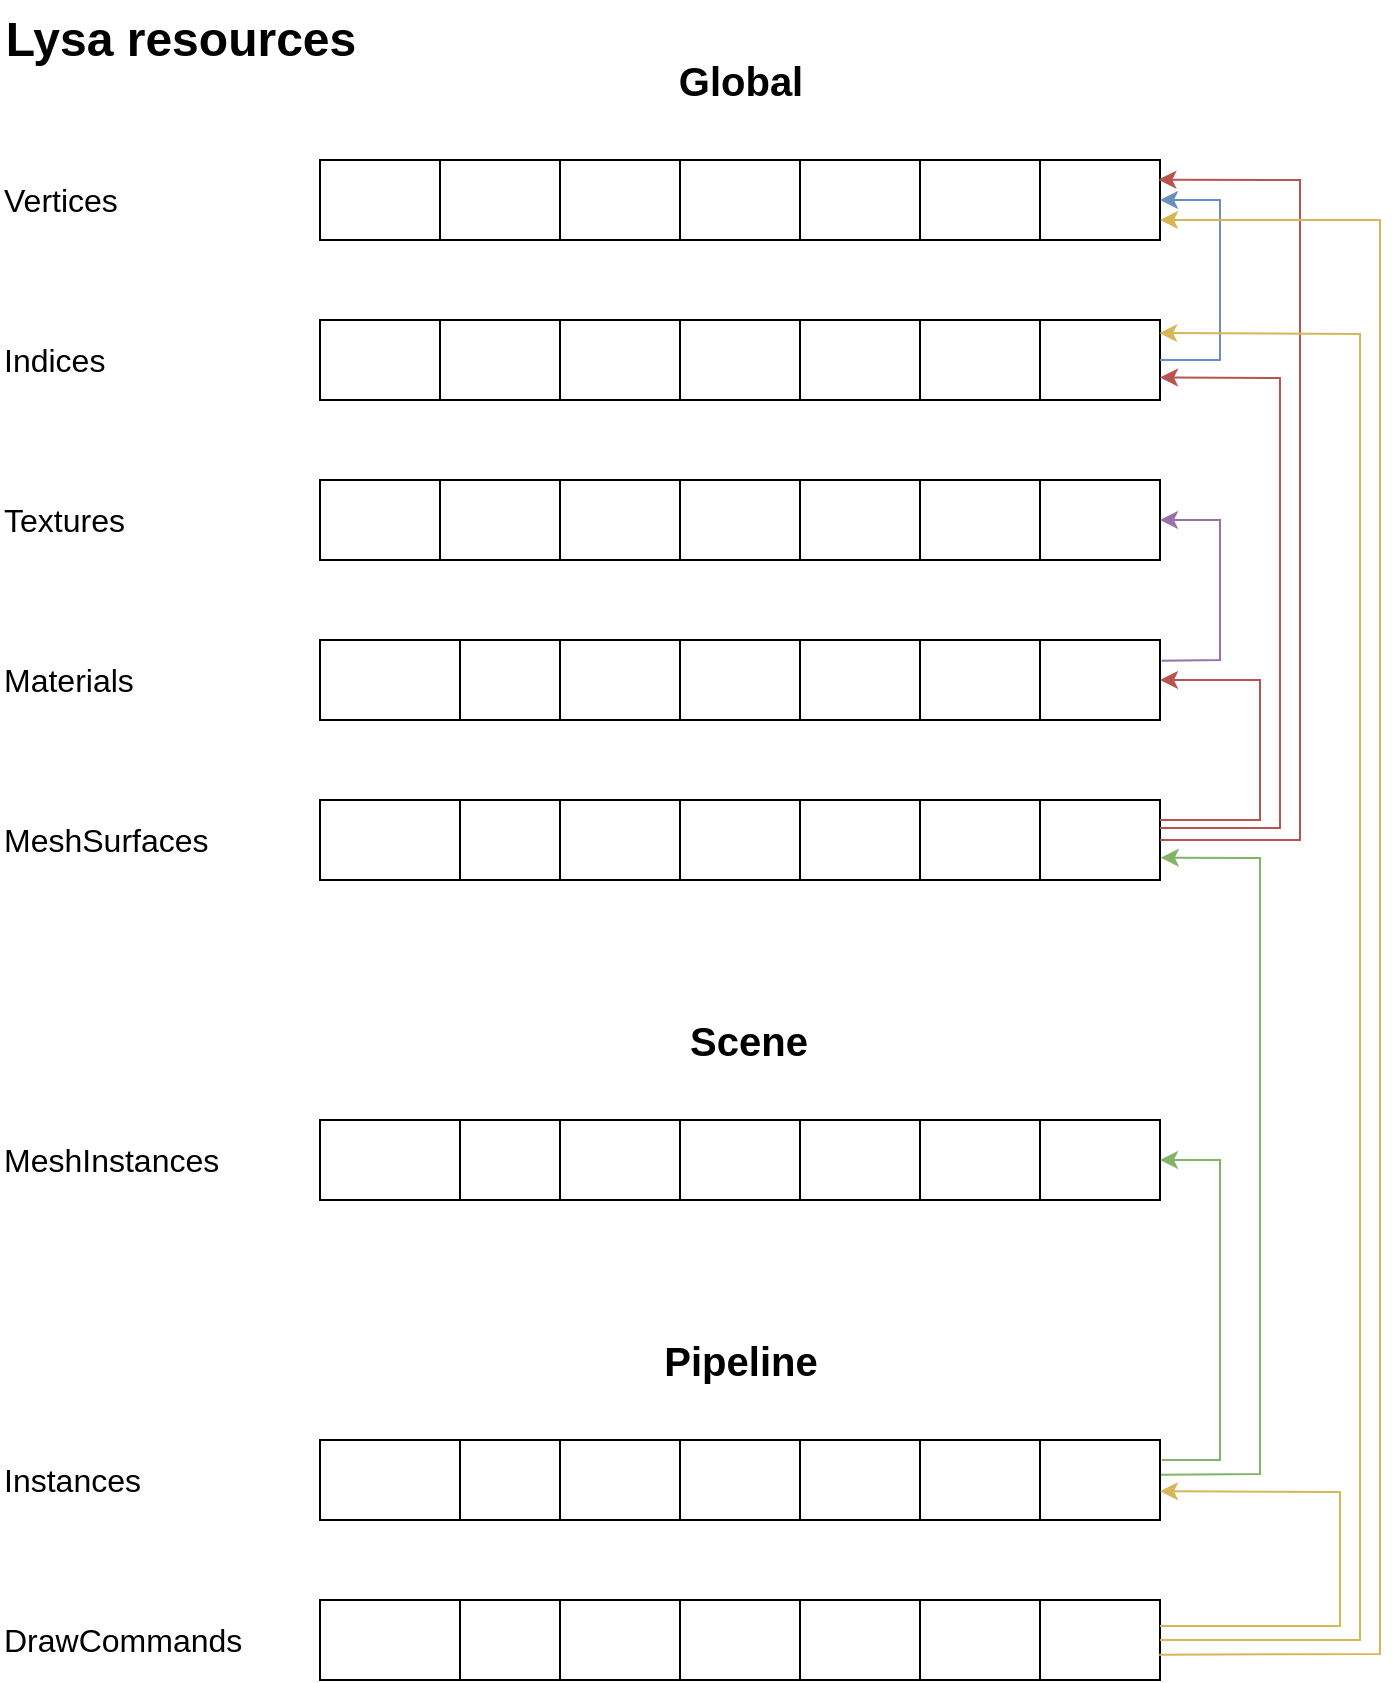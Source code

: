 <mxfile version="27.1.4">
  <diagram name="Page-1" id="PLa9OB3dvmcDQD8S0Fp0">
    <mxGraphModel dx="1584" dy="834" grid="1" gridSize="10" guides="1" tooltips="1" connect="1" arrows="1" fold="1" page="1" pageScale="1" pageWidth="827" pageHeight="1169" math="0" shadow="0">
      <root>
        <mxCell id="0" />
        <mxCell id="1" parent="0" />
        <mxCell id="lIHYmj6eCO9U2Qrnkmy6-1" value="" style="shape=table;startSize=0;container=1;collapsible=0;childLayout=tableLayout;fontSize=16;" vertex="1" parent="1">
          <mxGeometry x="200" y="80" width="420" height="40" as="geometry" />
        </mxCell>
        <mxCell id="lIHYmj6eCO9U2Qrnkmy6-2" value="" style="shape=tableRow;horizontal=0;startSize=0;swimlaneHead=0;swimlaneBody=0;strokeColor=inherit;top=0;left=0;bottom=0;right=0;collapsible=0;dropTarget=0;fillColor=none;points=[[0,0.5],[1,0.5]];portConstraint=eastwest;fontSize=16;" vertex="1" parent="lIHYmj6eCO9U2Qrnkmy6-1">
          <mxGeometry width="420" height="40" as="geometry" />
        </mxCell>
        <mxCell id="lIHYmj6eCO9U2Qrnkmy6-3" value="" style="shape=partialRectangle;html=1;whiteSpace=wrap;connectable=0;strokeColor=inherit;overflow=hidden;fillColor=none;top=0;left=0;bottom=0;right=0;pointerEvents=1;fontSize=16;" vertex="1" parent="lIHYmj6eCO9U2Qrnkmy6-2">
          <mxGeometry width="60" height="40" as="geometry">
            <mxRectangle width="60" height="40" as="alternateBounds" />
          </mxGeometry>
        </mxCell>
        <mxCell id="lIHYmj6eCO9U2Qrnkmy6-4" value="" style="shape=partialRectangle;html=1;whiteSpace=wrap;connectable=0;strokeColor=inherit;overflow=hidden;fillColor=none;top=0;left=0;bottom=0;right=0;pointerEvents=1;fontSize=16;" vertex="1" parent="lIHYmj6eCO9U2Qrnkmy6-2">
          <mxGeometry x="60" width="60" height="40" as="geometry">
            <mxRectangle width="60" height="40" as="alternateBounds" />
          </mxGeometry>
        </mxCell>
        <mxCell id="lIHYmj6eCO9U2Qrnkmy6-5" value="" style="shape=partialRectangle;html=1;whiteSpace=wrap;connectable=0;strokeColor=inherit;overflow=hidden;fillColor=none;top=0;left=0;bottom=0;right=0;pointerEvents=1;fontSize=16;" vertex="1" parent="lIHYmj6eCO9U2Qrnkmy6-2">
          <mxGeometry x="120" width="60" height="40" as="geometry">
            <mxRectangle width="60" height="40" as="alternateBounds" />
          </mxGeometry>
        </mxCell>
        <mxCell id="lIHYmj6eCO9U2Qrnkmy6-14" style="shape=partialRectangle;html=1;whiteSpace=wrap;connectable=0;strokeColor=inherit;overflow=hidden;fillColor=none;top=0;left=0;bottom=0;right=0;pointerEvents=1;fontSize=16;" vertex="1" parent="lIHYmj6eCO9U2Qrnkmy6-2">
          <mxGeometry x="180" width="60" height="40" as="geometry">
            <mxRectangle width="60" height="40" as="alternateBounds" />
          </mxGeometry>
        </mxCell>
        <mxCell id="lIHYmj6eCO9U2Qrnkmy6-15" style="shape=partialRectangle;html=1;whiteSpace=wrap;connectable=0;strokeColor=inherit;overflow=hidden;fillColor=none;top=0;left=0;bottom=0;right=0;pointerEvents=1;fontSize=16;" vertex="1" parent="lIHYmj6eCO9U2Qrnkmy6-2">
          <mxGeometry x="240" width="60" height="40" as="geometry">
            <mxRectangle width="60" height="40" as="alternateBounds" />
          </mxGeometry>
        </mxCell>
        <mxCell id="lIHYmj6eCO9U2Qrnkmy6-16" style="shape=partialRectangle;html=1;whiteSpace=wrap;connectable=0;strokeColor=inherit;overflow=hidden;fillColor=none;top=0;left=0;bottom=0;right=0;pointerEvents=1;fontSize=16;" vertex="1" parent="lIHYmj6eCO9U2Qrnkmy6-2">
          <mxGeometry x="300" width="60" height="40" as="geometry">
            <mxRectangle width="60" height="40" as="alternateBounds" />
          </mxGeometry>
        </mxCell>
        <mxCell id="lIHYmj6eCO9U2Qrnkmy6-17" style="shape=partialRectangle;html=1;whiteSpace=wrap;connectable=0;strokeColor=inherit;overflow=hidden;fillColor=none;top=0;left=0;bottom=0;right=0;pointerEvents=1;fontSize=16;" vertex="1" parent="lIHYmj6eCO9U2Qrnkmy6-2">
          <mxGeometry x="360" width="60" height="40" as="geometry">
            <mxRectangle width="60" height="40" as="alternateBounds" />
          </mxGeometry>
        </mxCell>
        <mxCell id="lIHYmj6eCO9U2Qrnkmy6-18" value="" style="shape=table;startSize=0;container=1;collapsible=0;childLayout=tableLayout;fontSize=16;" vertex="1" parent="1">
          <mxGeometry x="200" y="160" width="420" height="40" as="geometry" />
        </mxCell>
        <mxCell id="lIHYmj6eCO9U2Qrnkmy6-19" value="" style="shape=tableRow;horizontal=0;startSize=0;swimlaneHead=0;swimlaneBody=0;strokeColor=inherit;top=0;left=0;bottom=0;right=0;collapsible=0;dropTarget=0;fillColor=none;points=[[0,0.5],[1,0.5]];portConstraint=eastwest;fontSize=16;" vertex="1" parent="lIHYmj6eCO9U2Qrnkmy6-18">
          <mxGeometry width="420" height="40" as="geometry" />
        </mxCell>
        <mxCell id="lIHYmj6eCO9U2Qrnkmy6-20" value="" style="shape=partialRectangle;html=1;whiteSpace=wrap;connectable=0;strokeColor=inherit;overflow=hidden;fillColor=none;top=0;left=0;bottom=0;right=0;pointerEvents=1;fontSize=16;" vertex="1" parent="lIHYmj6eCO9U2Qrnkmy6-19">
          <mxGeometry width="60" height="40" as="geometry">
            <mxRectangle width="60" height="40" as="alternateBounds" />
          </mxGeometry>
        </mxCell>
        <mxCell id="lIHYmj6eCO9U2Qrnkmy6-21" value="" style="shape=partialRectangle;html=1;whiteSpace=wrap;connectable=0;strokeColor=inherit;overflow=hidden;fillColor=none;top=0;left=0;bottom=0;right=0;pointerEvents=1;fontSize=16;" vertex="1" parent="lIHYmj6eCO9U2Qrnkmy6-19">
          <mxGeometry x="60" width="60" height="40" as="geometry">
            <mxRectangle width="60" height="40" as="alternateBounds" />
          </mxGeometry>
        </mxCell>
        <mxCell id="lIHYmj6eCO9U2Qrnkmy6-22" value="" style="shape=partialRectangle;html=1;whiteSpace=wrap;connectable=0;strokeColor=inherit;overflow=hidden;fillColor=none;top=0;left=0;bottom=0;right=0;pointerEvents=1;fontSize=16;" vertex="1" parent="lIHYmj6eCO9U2Qrnkmy6-19">
          <mxGeometry x="120" width="60" height="40" as="geometry">
            <mxRectangle width="60" height="40" as="alternateBounds" />
          </mxGeometry>
        </mxCell>
        <mxCell id="lIHYmj6eCO9U2Qrnkmy6-23" style="shape=partialRectangle;html=1;whiteSpace=wrap;connectable=0;strokeColor=inherit;overflow=hidden;fillColor=none;top=0;left=0;bottom=0;right=0;pointerEvents=1;fontSize=16;" vertex="1" parent="lIHYmj6eCO9U2Qrnkmy6-19">
          <mxGeometry x="180" width="60" height="40" as="geometry">
            <mxRectangle width="60" height="40" as="alternateBounds" />
          </mxGeometry>
        </mxCell>
        <mxCell id="lIHYmj6eCO9U2Qrnkmy6-24" style="shape=partialRectangle;html=1;whiteSpace=wrap;connectable=0;strokeColor=inherit;overflow=hidden;fillColor=none;top=0;left=0;bottom=0;right=0;pointerEvents=1;fontSize=16;" vertex="1" parent="lIHYmj6eCO9U2Qrnkmy6-19">
          <mxGeometry x="240" width="60" height="40" as="geometry">
            <mxRectangle width="60" height="40" as="alternateBounds" />
          </mxGeometry>
        </mxCell>
        <mxCell id="lIHYmj6eCO9U2Qrnkmy6-25" style="shape=partialRectangle;html=1;whiteSpace=wrap;connectable=0;strokeColor=inherit;overflow=hidden;fillColor=none;top=0;left=0;bottom=0;right=0;pointerEvents=1;fontSize=16;" vertex="1" parent="lIHYmj6eCO9U2Qrnkmy6-19">
          <mxGeometry x="300" width="60" height="40" as="geometry">
            <mxRectangle width="60" height="40" as="alternateBounds" />
          </mxGeometry>
        </mxCell>
        <mxCell id="lIHYmj6eCO9U2Qrnkmy6-26" style="shape=partialRectangle;html=1;whiteSpace=wrap;connectable=0;strokeColor=inherit;overflow=hidden;fillColor=none;top=0;left=0;bottom=0;right=0;pointerEvents=1;fontSize=16;" vertex="1" parent="lIHYmj6eCO9U2Qrnkmy6-19">
          <mxGeometry x="360" width="60" height="40" as="geometry">
            <mxRectangle width="60" height="40" as="alternateBounds" />
          </mxGeometry>
        </mxCell>
        <mxCell id="lIHYmj6eCO9U2Qrnkmy6-27" value="" style="shape=table;startSize=0;container=1;collapsible=0;childLayout=tableLayout;fontSize=16;" vertex="1" parent="1">
          <mxGeometry x="200" y="240" width="420" height="40" as="geometry" />
        </mxCell>
        <mxCell id="lIHYmj6eCO9U2Qrnkmy6-28" value="" style="shape=tableRow;horizontal=0;startSize=0;swimlaneHead=0;swimlaneBody=0;strokeColor=inherit;top=0;left=0;bottom=0;right=0;collapsible=0;dropTarget=0;fillColor=none;points=[[0,0.5],[1,0.5]];portConstraint=eastwest;fontSize=16;" vertex="1" parent="lIHYmj6eCO9U2Qrnkmy6-27">
          <mxGeometry width="420" height="40" as="geometry" />
        </mxCell>
        <mxCell id="lIHYmj6eCO9U2Qrnkmy6-29" value="" style="shape=partialRectangle;html=1;whiteSpace=wrap;connectable=0;strokeColor=inherit;overflow=hidden;fillColor=none;top=0;left=0;bottom=0;right=0;pointerEvents=1;fontSize=16;" vertex="1" parent="lIHYmj6eCO9U2Qrnkmy6-28">
          <mxGeometry width="60" height="40" as="geometry">
            <mxRectangle width="60" height="40" as="alternateBounds" />
          </mxGeometry>
        </mxCell>
        <mxCell id="lIHYmj6eCO9U2Qrnkmy6-30" value="" style="shape=partialRectangle;html=1;whiteSpace=wrap;connectable=0;strokeColor=inherit;overflow=hidden;fillColor=none;top=0;left=0;bottom=0;right=0;pointerEvents=1;fontSize=16;" vertex="1" parent="lIHYmj6eCO9U2Qrnkmy6-28">
          <mxGeometry x="60" width="60" height="40" as="geometry">
            <mxRectangle width="60" height="40" as="alternateBounds" />
          </mxGeometry>
        </mxCell>
        <mxCell id="lIHYmj6eCO9U2Qrnkmy6-31" value="" style="shape=partialRectangle;html=1;whiteSpace=wrap;connectable=0;strokeColor=inherit;overflow=hidden;fillColor=none;top=0;left=0;bottom=0;right=0;pointerEvents=1;fontSize=16;" vertex="1" parent="lIHYmj6eCO9U2Qrnkmy6-28">
          <mxGeometry x="120" width="60" height="40" as="geometry">
            <mxRectangle width="60" height="40" as="alternateBounds" />
          </mxGeometry>
        </mxCell>
        <mxCell id="lIHYmj6eCO9U2Qrnkmy6-32" style="shape=partialRectangle;html=1;whiteSpace=wrap;connectable=0;strokeColor=inherit;overflow=hidden;fillColor=none;top=0;left=0;bottom=0;right=0;pointerEvents=1;fontSize=16;" vertex="1" parent="lIHYmj6eCO9U2Qrnkmy6-28">
          <mxGeometry x="180" width="60" height="40" as="geometry">
            <mxRectangle width="60" height="40" as="alternateBounds" />
          </mxGeometry>
        </mxCell>
        <mxCell id="lIHYmj6eCO9U2Qrnkmy6-33" style="shape=partialRectangle;html=1;whiteSpace=wrap;connectable=0;strokeColor=inherit;overflow=hidden;fillColor=none;top=0;left=0;bottom=0;right=0;pointerEvents=1;fontSize=16;" vertex="1" parent="lIHYmj6eCO9U2Qrnkmy6-28">
          <mxGeometry x="240" width="60" height="40" as="geometry">
            <mxRectangle width="60" height="40" as="alternateBounds" />
          </mxGeometry>
        </mxCell>
        <mxCell id="lIHYmj6eCO9U2Qrnkmy6-34" style="shape=partialRectangle;html=1;whiteSpace=wrap;connectable=0;strokeColor=inherit;overflow=hidden;fillColor=none;top=0;left=0;bottom=0;right=0;pointerEvents=1;fontSize=16;" vertex="1" parent="lIHYmj6eCO9U2Qrnkmy6-28">
          <mxGeometry x="300" width="60" height="40" as="geometry">
            <mxRectangle width="60" height="40" as="alternateBounds" />
          </mxGeometry>
        </mxCell>
        <mxCell id="lIHYmj6eCO9U2Qrnkmy6-35" style="shape=partialRectangle;html=1;whiteSpace=wrap;connectable=0;strokeColor=inherit;overflow=hidden;fillColor=none;top=0;left=0;bottom=0;right=0;pointerEvents=1;fontSize=16;" vertex="1" parent="lIHYmj6eCO9U2Qrnkmy6-28">
          <mxGeometry x="360" width="60" height="40" as="geometry">
            <mxRectangle width="60" height="40" as="alternateBounds" />
          </mxGeometry>
        </mxCell>
        <mxCell id="lIHYmj6eCO9U2Qrnkmy6-36" value="" style="shape=table;startSize=0;container=1;collapsible=0;childLayout=tableLayout;fontSize=16;" vertex="1" parent="1">
          <mxGeometry x="200" y="320" width="420" height="40" as="geometry" />
        </mxCell>
        <mxCell id="lIHYmj6eCO9U2Qrnkmy6-37" value="" style="shape=tableRow;horizontal=0;startSize=0;swimlaneHead=0;swimlaneBody=0;strokeColor=inherit;top=0;left=0;bottom=0;right=0;collapsible=0;dropTarget=0;fillColor=none;points=[[0,0.5],[1,0.5]];portConstraint=eastwest;fontSize=16;" vertex="1" parent="lIHYmj6eCO9U2Qrnkmy6-36">
          <mxGeometry width="420" height="40" as="geometry" />
        </mxCell>
        <mxCell id="lIHYmj6eCO9U2Qrnkmy6-38" value="" style="shape=partialRectangle;html=1;whiteSpace=wrap;connectable=0;strokeColor=inherit;overflow=hidden;fillColor=none;top=0;left=0;bottom=0;right=0;pointerEvents=1;fontSize=16;" vertex="1" parent="lIHYmj6eCO9U2Qrnkmy6-37">
          <mxGeometry width="70" height="40" as="geometry">
            <mxRectangle width="70" height="40" as="alternateBounds" />
          </mxGeometry>
        </mxCell>
        <mxCell id="lIHYmj6eCO9U2Qrnkmy6-39" value="" style="shape=partialRectangle;html=1;whiteSpace=wrap;connectable=0;strokeColor=inherit;overflow=hidden;fillColor=none;top=0;left=0;bottom=0;right=0;pointerEvents=1;fontSize=16;" vertex="1" parent="lIHYmj6eCO9U2Qrnkmy6-37">
          <mxGeometry x="70" width="50" height="40" as="geometry">
            <mxRectangle width="50" height="40" as="alternateBounds" />
          </mxGeometry>
        </mxCell>
        <mxCell id="lIHYmj6eCO9U2Qrnkmy6-40" value="" style="shape=partialRectangle;html=1;whiteSpace=wrap;connectable=0;strokeColor=inherit;overflow=hidden;fillColor=none;top=0;left=0;bottom=0;right=0;pointerEvents=1;fontSize=16;" vertex="1" parent="lIHYmj6eCO9U2Qrnkmy6-37">
          <mxGeometry x="120" width="60" height="40" as="geometry">
            <mxRectangle width="60" height="40" as="alternateBounds" />
          </mxGeometry>
        </mxCell>
        <mxCell id="lIHYmj6eCO9U2Qrnkmy6-41" style="shape=partialRectangle;html=1;whiteSpace=wrap;connectable=0;strokeColor=inherit;overflow=hidden;fillColor=none;top=0;left=0;bottom=0;right=0;pointerEvents=1;fontSize=16;" vertex="1" parent="lIHYmj6eCO9U2Qrnkmy6-37">
          <mxGeometry x="180" width="60" height="40" as="geometry">
            <mxRectangle width="60" height="40" as="alternateBounds" />
          </mxGeometry>
        </mxCell>
        <mxCell id="lIHYmj6eCO9U2Qrnkmy6-42" style="shape=partialRectangle;html=1;whiteSpace=wrap;connectable=0;strokeColor=inherit;overflow=hidden;fillColor=none;top=0;left=0;bottom=0;right=0;pointerEvents=1;fontSize=16;" vertex="1" parent="lIHYmj6eCO9U2Qrnkmy6-37">
          <mxGeometry x="240" width="60" height="40" as="geometry">
            <mxRectangle width="60" height="40" as="alternateBounds" />
          </mxGeometry>
        </mxCell>
        <mxCell id="lIHYmj6eCO9U2Qrnkmy6-43" style="shape=partialRectangle;html=1;whiteSpace=wrap;connectable=0;strokeColor=inherit;overflow=hidden;fillColor=none;top=0;left=0;bottom=0;right=0;pointerEvents=1;fontSize=16;" vertex="1" parent="lIHYmj6eCO9U2Qrnkmy6-37">
          <mxGeometry x="300" width="60" height="40" as="geometry">
            <mxRectangle width="60" height="40" as="alternateBounds" />
          </mxGeometry>
        </mxCell>
        <mxCell id="lIHYmj6eCO9U2Qrnkmy6-44" style="shape=partialRectangle;html=1;whiteSpace=wrap;connectable=0;strokeColor=inherit;overflow=hidden;fillColor=none;top=0;left=0;bottom=0;right=0;pointerEvents=1;fontSize=16;" vertex="1" parent="lIHYmj6eCO9U2Qrnkmy6-37">
          <mxGeometry x="360" width="60" height="40" as="geometry">
            <mxRectangle width="60" height="40" as="alternateBounds" />
          </mxGeometry>
        </mxCell>
        <mxCell id="lIHYmj6eCO9U2Qrnkmy6-46" value="&lt;div&gt;Indices&lt;/div&gt;" style="text;html=1;align=left;verticalAlign=middle;whiteSpace=wrap;rounded=0;fontSize=16;" vertex="1" parent="1">
          <mxGeometry x="40" y="165" width="60" height="30" as="geometry" />
        </mxCell>
        <mxCell id="lIHYmj6eCO9U2Qrnkmy6-47" value="&lt;div&gt;Vertices&lt;/div&gt;" style="text;html=1;align=left;verticalAlign=middle;whiteSpace=wrap;rounded=0;fontSize=16;" vertex="1" parent="1">
          <mxGeometry x="40" y="85" width="60" height="30" as="geometry" />
        </mxCell>
        <mxCell id="lIHYmj6eCO9U2Qrnkmy6-48" value="&lt;div&gt;Materials&lt;/div&gt;" style="text;html=1;align=left;verticalAlign=middle;whiteSpace=wrap;rounded=0;fontSize=16;" vertex="1" parent="1">
          <mxGeometry x="40" y="325" width="60" height="30" as="geometry" />
        </mxCell>
        <mxCell id="lIHYmj6eCO9U2Qrnkmy6-49" value="" style="shape=table;startSize=0;container=1;collapsible=0;childLayout=tableLayout;fontSize=16;" vertex="1" parent="1">
          <mxGeometry x="200" y="400" width="420" height="40" as="geometry" />
        </mxCell>
        <mxCell id="lIHYmj6eCO9U2Qrnkmy6-50" value="" style="shape=tableRow;horizontal=0;startSize=0;swimlaneHead=0;swimlaneBody=0;strokeColor=inherit;top=0;left=0;bottom=0;right=0;collapsible=0;dropTarget=0;fillColor=none;points=[[0,0.5],[1,0.5]];portConstraint=eastwest;fontSize=16;" vertex="1" parent="lIHYmj6eCO9U2Qrnkmy6-49">
          <mxGeometry width="420" height="40" as="geometry" />
        </mxCell>
        <mxCell id="lIHYmj6eCO9U2Qrnkmy6-51" value="" style="shape=partialRectangle;html=1;whiteSpace=wrap;connectable=0;strokeColor=inherit;overflow=hidden;fillColor=none;top=0;left=0;bottom=0;right=0;pointerEvents=1;fontSize=16;" vertex="1" parent="lIHYmj6eCO9U2Qrnkmy6-50">
          <mxGeometry width="70" height="40" as="geometry">
            <mxRectangle width="70" height="40" as="alternateBounds" />
          </mxGeometry>
        </mxCell>
        <mxCell id="lIHYmj6eCO9U2Qrnkmy6-52" value="" style="shape=partialRectangle;html=1;whiteSpace=wrap;connectable=0;strokeColor=inherit;overflow=hidden;fillColor=none;top=0;left=0;bottom=0;right=0;pointerEvents=1;fontSize=16;" vertex="1" parent="lIHYmj6eCO9U2Qrnkmy6-50">
          <mxGeometry x="70" width="50" height="40" as="geometry">
            <mxRectangle width="50" height="40" as="alternateBounds" />
          </mxGeometry>
        </mxCell>
        <mxCell id="lIHYmj6eCO9U2Qrnkmy6-53" value="" style="shape=partialRectangle;html=1;whiteSpace=wrap;connectable=0;strokeColor=inherit;overflow=hidden;fillColor=none;top=0;left=0;bottom=0;right=0;pointerEvents=1;fontSize=16;" vertex="1" parent="lIHYmj6eCO9U2Qrnkmy6-50">
          <mxGeometry x="120" width="60" height="40" as="geometry">
            <mxRectangle width="60" height="40" as="alternateBounds" />
          </mxGeometry>
        </mxCell>
        <mxCell id="lIHYmj6eCO9U2Qrnkmy6-54" style="shape=partialRectangle;html=1;whiteSpace=wrap;connectable=0;strokeColor=inherit;overflow=hidden;fillColor=none;top=0;left=0;bottom=0;right=0;pointerEvents=1;fontSize=16;" vertex="1" parent="lIHYmj6eCO9U2Qrnkmy6-50">
          <mxGeometry x="180" width="60" height="40" as="geometry">
            <mxRectangle width="60" height="40" as="alternateBounds" />
          </mxGeometry>
        </mxCell>
        <mxCell id="lIHYmj6eCO9U2Qrnkmy6-55" style="shape=partialRectangle;html=1;whiteSpace=wrap;connectable=0;strokeColor=inherit;overflow=hidden;fillColor=none;top=0;left=0;bottom=0;right=0;pointerEvents=1;fontSize=16;" vertex="1" parent="lIHYmj6eCO9U2Qrnkmy6-50">
          <mxGeometry x="240" width="60" height="40" as="geometry">
            <mxRectangle width="60" height="40" as="alternateBounds" />
          </mxGeometry>
        </mxCell>
        <mxCell id="lIHYmj6eCO9U2Qrnkmy6-56" style="shape=partialRectangle;html=1;whiteSpace=wrap;connectable=0;strokeColor=inherit;overflow=hidden;fillColor=none;top=0;left=0;bottom=0;right=0;pointerEvents=1;fontSize=16;" vertex="1" parent="lIHYmj6eCO9U2Qrnkmy6-50">
          <mxGeometry x="300" width="60" height="40" as="geometry">
            <mxRectangle width="60" height="40" as="alternateBounds" />
          </mxGeometry>
        </mxCell>
        <mxCell id="lIHYmj6eCO9U2Qrnkmy6-57" style="shape=partialRectangle;html=1;whiteSpace=wrap;connectable=0;strokeColor=inherit;overflow=hidden;fillColor=none;top=0;left=0;bottom=0;right=0;pointerEvents=1;fontSize=16;" vertex="1" parent="lIHYmj6eCO9U2Qrnkmy6-50">
          <mxGeometry x="360" width="60" height="40" as="geometry">
            <mxRectangle width="60" height="40" as="alternateBounds" />
          </mxGeometry>
        </mxCell>
        <mxCell id="lIHYmj6eCO9U2Qrnkmy6-58" value="&lt;div&gt;Textures&lt;/div&gt;" style="text;html=1;align=left;verticalAlign=middle;whiteSpace=wrap;rounded=0;fontSize=16;" vertex="1" parent="1">
          <mxGeometry x="40" y="245" width="60" height="30" as="geometry" />
        </mxCell>
        <mxCell id="lIHYmj6eCO9U2Qrnkmy6-59" value="MeshSurfaces" style="text;html=1;align=left;verticalAlign=middle;whiteSpace=wrap;rounded=0;fontSize=16;" vertex="1" parent="1">
          <mxGeometry x="40" y="405" width="60" height="30" as="geometry" />
        </mxCell>
        <mxCell id="lIHYmj6eCO9U2Qrnkmy6-62" value="" style="endArrow=classic;html=1;rounded=0;exitX=1;exitY=0.5;exitDx=0;exitDy=0;entryX=1;entryY=0.5;entryDx=0;entryDy=0;fillColor=#dae8fc;strokeColor=#6c8ebf;" edge="1" parent="1" source="lIHYmj6eCO9U2Qrnkmy6-19" target="lIHYmj6eCO9U2Qrnkmy6-2">
          <mxGeometry width="50" height="50" relative="1" as="geometry">
            <mxPoint x="590" y="390" as="sourcePoint" />
            <mxPoint x="640" y="340" as="targetPoint" />
            <Array as="points">
              <mxPoint x="650" y="180" />
              <mxPoint x="650" y="150" />
              <mxPoint x="650" y="100" />
            </Array>
          </mxGeometry>
        </mxCell>
        <mxCell id="lIHYmj6eCO9U2Qrnkmy6-63" value="" style="endArrow=classic;html=1;rounded=0;exitX=1.002;exitY=0.26;exitDx=0;exitDy=0;entryX=1;entryY=0.5;entryDx=0;entryDy=0;exitPerimeter=0;fillColor=#e1d5e7;strokeColor=#9673a6;" edge="1" parent="1" source="lIHYmj6eCO9U2Qrnkmy6-37">
          <mxGeometry width="50" height="50" relative="1" as="geometry">
            <mxPoint x="620" y="340" as="sourcePoint" />
            <mxPoint x="620" y="260" as="targetPoint" />
            <Array as="points">
              <mxPoint x="650" y="330" />
              <mxPoint x="650" y="310" />
              <mxPoint x="650" y="260" />
            </Array>
          </mxGeometry>
        </mxCell>
        <mxCell id="lIHYmj6eCO9U2Qrnkmy6-64" value="" style="endArrow=classic;html=1;rounded=0;exitX=1;exitY=0.25;exitDx=0;exitDy=0;entryX=1;entryY=0.5;entryDx=0;entryDy=0;fillColor=#f8cecc;strokeColor=#b85450;" edge="1" parent="1" source="lIHYmj6eCO9U2Qrnkmy6-49">
          <mxGeometry width="50" height="50" relative="1" as="geometry">
            <mxPoint x="620" y="420" as="sourcePoint" />
            <mxPoint x="620" y="340" as="targetPoint" />
            <Array as="points">
              <mxPoint x="640" y="410" />
              <mxPoint x="670" y="410" />
              <mxPoint x="670" y="390" />
              <mxPoint x="670" y="340" />
            </Array>
          </mxGeometry>
        </mxCell>
        <mxCell id="lIHYmj6eCO9U2Qrnkmy6-65" value="" style="endArrow=classic;html=1;rounded=0;exitX=1;exitY=0.25;exitDx=0;exitDy=0;entryX=1;entryY=0.718;entryDx=0;entryDy=0;entryPerimeter=0;fillColor=#f8cecc;strokeColor=#b85450;" edge="1" parent="1" target="lIHYmj6eCO9U2Qrnkmy6-19">
          <mxGeometry width="50" height="50" relative="1" as="geometry">
            <mxPoint x="620" y="414" as="sourcePoint" />
            <mxPoint x="620" y="344" as="targetPoint" />
            <Array as="points">
              <mxPoint x="640" y="414" />
              <mxPoint x="680" y="414" />
              <mxPoint x="680" y="300" />
              <mxPoint x="680" y="189" />
            </Array>
          </mxGeometry>
        </mxCell>
        <mxCell id="lIHYmj6eCO9U2Qrnkmy6-66" value="" style="endArrow=classic;html=1;rounded=0;exitX=1;exitY=0.25;exitDx=0;exitDy=0;entryX=0.998;entryY=0.246;entryDx=0;entryDy=0;entryPerimeter=0;fillColor=#f8cecc;strokeColor=#b85450;" edge="1" parent="1" target="lIHYmj6eCO9U2Qrnkmy6-2">
          <mxGeometry width="50" height="50" relative="1" as="geometry">
            <mxPoint x="620" y="420" as="sourcePoint" />
            <mxPoint x="620" y="195" as="targetPoint" />
            <Array as="points">
              <mxPoint x="640" y="420" />
              <mxPoint x="690" y="420" />
              <mxPoint x="690" y="306" />
              <mxPoint x="690" y="90" />
            </Array>
          </mxGeometry>
        </mxCell>
        <mxCell id="lIHYmj6eCO9U2Qrnkmy6-67" value="" style="shape=table;startSize=0;container=1;collapsible=0;childLayout=tableLayout;fontSize=16;" vertex="1" parent="1">
          <mxGeometry x="200" y="560" width="420" height="40" as="geometry" />
        </mxCell>
        <mxCell id="lIHYmj6eCO9U2Qrnkmy6-68" value="" style="shape=tableRow;horizontal=0;startSize=0;swimlaneHead=0;swimlaneBody=0;strokeColor=inherit;top=0;left=0;bottom=0;right=0;collapsible=0;dropTarget=0;fillColor=none;points=[[0,0.5],[1,0.5]];portConstraint=eastwest;fontSize=16;" vertex="1" parent="lIHYmj6eCO9U2Qrnkmy6-67">
          <mxGeometry width="420" height="40" as="geometry" />
        </mxCell>
        <mxCell id="lIHYmj6eCO9U2Qrnkmy6-69" value="" style="shape=partialRectangle;html=1;whiteSpace=wrap;connectable=0;strokeColor=inherit;overflow=hidden;fillColor=none;top=0;left=0;bottom=0;right=0;pointerEvents=1;fontSize=16;" vertex="1" parent="lIHYmj6eCO9U2Qrnkmy6-68">
          <mxGeometry width="70" height="40" as="geometry">
            <mxRectangle width="70" height="40" as="alternateBounds" />
          </mxGeometry>
        </mxCell>
        <mxCell id="lIHYmj6eCO9U2Qrnkmy6-70" value="" style="shape=partialRectangle;html=1;whiteSpace=wrap;connectable=0;strokeColor=inherit;overflow=hidden;fillColor=none;top=0;left=0;bottom=0;right=0;pointerEvents=1;fontSize=16;" vertex="1" parent="lIHYmj6eCO9U2Qrnkmy6-68">
          <mxGeometry x="70" width="50" height="40" as="geometry">
            <mxRectangle width="50" height="40" as="alternateBounds" />
          </mxGeometry>
        </mxCell>
        <mxCell id="lIHYmj6eCO9U2Qrnkmy6-71" value="" style="shape=partialRectangle;html=1;whiteSpace=wrap;connectable=0;strokeColor=inherit;overflow=hidden;fillColor=none;top=0;left=0;bottom=0;right=0;pointerEvents=1;fontSize=16;" vertex="1" parent="lIHYmj6eCO9U2Qrnkmy6-68">
          <mxGeometry x="120" width="60" height="40" as="geometry">
            <mxRectangle width="60" height="40" as="alternateBounds" />
          </mxGeometry>
        </mxCell>
        <mxCell id="lIHYmj6eCO9U2Qrnkmy6-72" style="shape=partialRectangle;html=1;whiteSpace=wrap;connectable=0;strokeColor=inherit;overflow=hidden;fillColor=none;top=0;left=0;bottom=0;right=0;pointerEvents=1;fontSize=16;" vertex="1" parent="lIHYmj6eCO9U2Qrnkmy6-68">
          <mxGeometry x="180" width="60" height="40" as="geometry">
            <mxRectangle width="60" height="40" as="alternateBounds" />
          </mxGeometry>
        </mxCell>
        <mxCell id="lIHYmj6eCO9U2Qrnkmy6-73" style="shape=partialRectangle;html=1;whiteSpace=wrap;connectable=0;strokeColor=inherit;overflow=hidden;fillColor=none;top=0;left=0;bottom=0;right=0;pointerEvents=1;fontSize=16;" vertex="1" parent="lIHYmj6eCO9U2Qrnkmy6-68">
          <mxGeometry x="240" width="60" height="40" as="geometry">
            <mxRectangle width="60" height="40" as="alternateBounds" />
          </mxGeometry>
        </mxCell>
        <mxCell id="lIHYmj6eCO9U2Qrnkmy6-74" style="shape=partialRectangle;html=1;whiteSpace=wrap;connectable=0;strokeColor=inherit;overflow=hidden;fillColor=none;top=0;left=0;bottom=0;right=0;pointerEvents=1;fontSize=16;" vertex="1" parent="lIHYmj6eCO9U2Qrnkmy6-68">
          <mxGeometry x="300" width="60" height="40" as="geometry">
            <mxRectangle width="60" height="40" as="alternateBounds" />
          </mxGeometry>
        </mxCell>
        <mxCell id="lIHYmj6eCO9U2Qrnkmy6-75" style="shape=partialRectangle;html=1;whiteSpace=wrap;connectable=0;strokeColor=inherit;overflow=hidden;fillColor=none;top=0;left=0;bottom=0;right=0;pointerEvents=1;fontSize=16;" vertex="1" parent="lIHYmj6eCO9U2Qrnkmy6-68">
          <mxGeometry x="360" width="60" height="40" as="geometry">
            <mxRectangle width="60" height="40" as="alternateBounds" />
          </mxGeometry>
        </mxCell>
        <mxCell id="lIHYmj6eCO9U2Qrnkmy6-76" value="MeshInstances" style="text;html=1;align=left;verticalAlign=middle;whiteSpace=wrap;rounded=0;fontSize=16;" vertex="1" parent="1">
          <mxGeometry x="40" y="565" width="60" height="30" as="geometry" />
        </mxCell>
        <mxCell id="lIHYmj6eCO9U2Qrnkmy6-77" value="Global" style="text;strokeColor=none;fillColor=none;html=1;fontSize=20;fontStyle=1;verticalAlign=middle;align=center;" vertex="1" parent="1">
          <mxGeometry x="360" y="20" width="100" height="40" as="geometry" />
        </mxCell>
        <mxCell id="lIHYmj6eCO9U2Qrnkmy6-78" value="Scene" style="text;strokeColor=none;fillColor=none;html=1;fontSize=20;fontStyle=1;verticalAlign=middle;align=center;" vertex="1" parent="1">
          <mxGeometry x="364" y="500" width="100" height="40" as="geometry" />
        </mxCell>
        <mxCell id="lIHYmj6eCO9U2Qrnkmy6-79" value="" style="shape=table;startSize=0;container=1;collapsible=0;childLayout=tableLayout;fontSize=16;" vertex="1" parent="1">
          <mxGeometry x="200" y="720" width="420" height="40" as="geometry" />
        </mxCell>
        <mxCell id="lIHYmj6eCO9U2Qrnkmy6-80" value="" style="shape=tableRow;horizontal=0;startSize=0;swimlaneHead=0;swimlaneBody=0;strokeColor=inherit;top=0;left=0;bottom=0;right=0;collapsible=0;dropTarget=0;fillColor=none;points=[[0,0.5],[1,0.5]];portConstraint=eastwest;fontSize=16;" vertex="1" parent="lIHYmj6eCO9U2Qrnkmy6-79">
          <mxGeometry width="420" height="40" as="geometry" />
        </mxCell>
        <mxCell id="lIHYmj6eCO9U2Qrnkmy6-81" value="" style="shape=partialRectangle;html=1;whiteSpace=wrap;connectable=0;strokeColor=inherit;overflow=hidden;fillColor=none;top=0;left=0;bottom=0;right=0;pointerEvents=1;fontSize=16;" vertex="1" parent="lIHYmj6eCO9U2Qrnkmy6-80">
          <mxGeometry width="70" height="40" as="geometry">
            <mxRectangle width="70" height="40" as="alternateBounds" />
          </mxGeometry>
        </mxCell>
        <mxCell id="lIHYmj6eCO9U2Qrnkmy6-82" value="" style="shape=partialRectangle;html=1;whiteSpace=wrap;connectable=0;strokeColor=inherit;overflow=hidden;fillColor=none;top=0;left=0;bottom=0;right=0;pointerEvents=1;fontSize=16;" vertex="1" parent="lIHYmj6eCO9U2Qrnkmy6-80">
          <mxGeometry x="70" width="50" height="40" as="geometry">
            <mxRectangle width="50" height="40" as="alternateBounds" />
          </mxGeometry>
        </mxCell>
        <mxCell id="lIHYmj6eCO9U2Qrnkmy6-83" value="" style="shape=partialRectangle;html=1;whiteSpace=wrap;connectable=0;strokeColor=inherit;overflow=hidden;fillColor=none;top=0;left=0;bottom=0;right=0;pointerEvents=1;fontSize=16;" vertex="1" parent="lIHYmj6eCO9U2Qrnkmy6-80">
          <mxGeometry x="120" width="60" height="40" as="geometry">
            <mxRectangle width="60" height="40" as="alternateBounds" />
          </mxGeometry>
        </mxCell>
        <mxCell id="lIHYmj6eCO9U2Qrnkmy6-84" style="shape=partialRectangle;html=1;whiteSpace=wrap;connectable=0;strokeColor=inherit;overflow=hidden;fillColor=none;top=0;left=0;bottom=0;right=0;pointerEvents=1;fontSize=16;" vertex="1" parent="lIHYmj6eCO9U2Qrnkmy6-80">
          <mxGeometry x="180" width="60" height="40" as="geometry">
            <mxRectangle width="60" height="40" as="alternateBounds" />
          </mxGeometry>
        </mxCell>
        <mxCell id="lIHYmj6eCO9U2Qrnkmy6-85" style="shape=partialRectangle;html=1;whiteSpace=wrap;connectable=0;strokeColor=inherit;overflow=hidden;fillColor=none;top=0;left=0;bottom=0;right=0;pointerEvents=1;fontSize=16;" vertex="1" parent="lIHYmj6eCO9U2Qrnkmy6-80">
          <mxGeometry x="240" width="60" height="40" as="geometry">
            <mxRectangle width="60" height="40" as="alternateBounds" />
          </mxGeometry>
        </mxCell>
        <mxCell id="lIHYmj6eCO9U2Qrnkmy6-86" style="shape=partialRectangle;html=1;whiteSpace=wrap;connectable=0;strokeColor=inherit;overflow=hidden;fillColor=none;top=0;left=0;bottom=0;right=0;pointerEvents=1;fontSize=16;" vertex="1" parent="lIHYmj6eCO9U2Qrnkmy6-80">
          <mxGeometry x="300" width="60" height="40" as="geometry">
            <mxRectangle width="60" height="40" as="alternateBounds" />
          </mxGeometry>
        </mxCell>
        <mxCell id="lIHYmj6eCO9U2Qrnkmy6-87" style="shape=partialRectangle;html=1;whiteSpace=wrap;connectable=0;strokeColor=inherit;overflow=hidden;fillColor=none;top=0;left=0;bottom=0;right=0;pointerEvents=1;fontSize=16;" vertex="1" parent="lIHYmj6eCO9U2Qrnkmy6-80">
          <mxGeometry x="360" width="60" height="40" as="geometry">
            <mxRectangle width="60" height="40" as="alternateBounds" />
          </mxGeometry>
        </mxCell>
        <mxCell id="lIHYmj6eCO9U2Qrnkmy6-88" value="Pipeline" style="text;strokeColor=none;fillColor=none;html=1;fontSize=20;fontStyle=1;verticalAlign=middle;align=center;" vertex="1" parent="1">
          <mxGeometry x="360" y="660" width="100" height="40" as="geometry" />
        </mxCell>
        <mxCell id="lIHYmj6eCO9U2Qrnkmy6-89" value="Instances" style="text;html=1;align=left;verticalAlign=middle;whiteSpace=wrap;rounded=0;fontSize=16;" vertex="1" parent="1">
          <mxGeometry x="40" y="725" width="60" height="30" as="geometry" />
        </mxCell>
        <mxCell id="lIHYmj6eCO9U2Qrnkmy6-90" value="" style="endArrow=classic;html=1;rounded=0;exitX=1.002;exitY=0.26;exitDx=0;exitDy=0;entryX=1;entryY=0.5;entryDx=0;entryDy=0;exitPerimeter=0;fillColor=#d5e8d4;strokeColor=#82b366;" edge="1" parent="1" target="lIHYmj6eCO9U2Qrnkmy6-68">
          <mxGeometry width="50" height="50" relative="1" as="geometry">
            <mxPoint x="621" y="730" as="sourcePoint" />
            <mxPoint x="620" y="660" as="targetPoint" />
            <Array as="points">
              <mxPoint x="650" y="730" />
              <mxPoint x="650" y="710" />
              <mxPoint x="650" y="580" />
            </Array>
          </mxGeometry>
        </mxCell>
        <mxCell id="lIHYmj6eCO9U2Qrnkmy6-91" value="" style="endArrow=classic;html=1;rounded=0;exitX=1.001;exitY=0.433;exitDx=0;exitDy=0;entryX=1.001;entryY=0.722;entryDx=0;entryDy=0;exitPerimeter=0;fillColor=#d5e8d4;strokeColor=#82b366;entryPerimeter=0;" edge="1" parent="1" source="lIHYmj6eCO9U2Qrnkmy6-80" target="lIHYmj6eCO9U2Qrnkmy6-50">
          <mxGeometry width="50" height="50" relative="1" as="geometry">
            <mxPoint x="621" y="745" as="sourcePoint" />
            <mxPoint x="620" y="595" as="targetPoint" />
            <Array as="points">
              <mxPoint x="670" y="737" />
              <mxPoint x="670" y="720" />
              <mxPoint x="670" y="429" />
            </Array>
          </mxGeometry>
        </mxCell>
        <mxCell id="lIHYmj6eCO9U2Qrnkmy6-92" value="" style="shape=table;startSize=0;container=1;collapsible=0;childLayout=tableLayout;fontSize=16;" vertex="1" parent="1">
          <mxGeometry x="200" y="800" width="420" height="40" as="geometry" />
        </mxCell>
        <mxCell id="lIHYmj6eCO9U2Qrnkmy6-93" value="" style="shape=tableRow;horizontal=0;startSize=0;swimlaneHead=0;swimlaneBody=0;strokeColor=inherit;top=0;left=0;bottom=0;right=0;collapsible=0;dropTarget=0;fillColor=none;points=[[0,0.5],[1,0.5]];portConstraint=eastwest;fontSize=16;" vertex="1" parent="lIHYmj6eCO9U2Qrnkmy6-92">
          <mxGeometry width="420" height="40" as="geometry" />
        </mxCell>
        <mxCell id="lIHYmj6eCO9U2Qrnkmy6-94" value="" style="shape=partialRectangle;html=1;whiteSpace=wrap;connectable=0;strokeColor=inherit;overflow=hidden;fillColor=none;top=0;left=0;bottom=0;right=0;pointerEvents=1;fontSize=16;" vertex="1" parent="lIHYmj6eCO9U2Qrnkmy6-93">
          <mxGeometry width="70" height="40" as="geometry">
            <mxRectangle width="70" height="40" as="alternateBounds" />
          </mxGeometry>
        </mxCell>
        <mxCell id="lIHYmj6eCO9U2Qrnkmy6-95" value="" style="shape=partialRectangle;html=1;whiteSpace=wrap;connectable=0;strokeColor=inherit;overflow=hidden;fillColor=none;top=0;left=0;bottom=0;right=0;pointerEvents=1;fontSize=16;" vertex="1" parent="lIHYmj6eCO9U2Qrnkmy6-93">
          <mxGeometry x="70" width="50" height="40" as="geometry">
            <mxRectangle width="50" height="40" as="alternateBounds" />
          </mxGeometry>
        </mxCell>
        <mxCell id="lIHYmj6eCO9U2Qrnkmy6-96" value="" style="shape=partialRectangle;html=1;whiteSpace=wrap;connectable=0;strokeColor=inherit;overflow=hidden;fillColor=none;top=0;left=0;bottom=0;right=0;pointerEvents=1;fontSize=16;" vertex="1" parent="lIHYmj6eCO9U2Qrnkmy6-93">
          <mxGeometry x="120" width="60" height="40" as="geometry">
            <mxRectangle width="60" height="40" as="alternateBounds" />
          </mxGeometry>
        </mxCell>
        <mxCell id="lIHYmj6eCO9U2Qrnkmy6-97" style="shape=partialRectangle;html=1;whiteSpace=wrap;connectable=0;strokeColor=inherit;overflow=hidden;fillColor=none;top=0;left=0;bottom=0;right=0;pointerEvents=1;fontSize=16;" vertex="1" parent="lIHYmj6eCO9U2Qrnkmy6-93">
          <mxGeometry x="180" width="60" height="40" as="geometry">
            <mxRectangle width="60" height="40" as="alternateBounds" />
          </mxGeometry>
        </mxCell>
        <mxCell id="lIHYmj6eCO9U2Qrnkmy6-98" style="shape=partialRectangle;html=1;whiteSpace=wrap;connectable=0;strokeColor=inherit;overflow=hidden;fillColor=none;top=0;left=0;bottom=0;right=0;pointerEvents=1;fontSize=16;" vertex="1" parent="lIHYmj6eCO9U2Qrnkmy6-93">
          <mxGeometry x="240" width="60" height="40" as="geometry">
            <mxRectangle width="60" height="40" as="alternateBounds" />
          </mxGeometry>
        </mxCell>
        <mxCell id="lIHYmj6eCO9U2Qrnkmy6-99" style="shape=partialRectangle;html=1;whiteSpace=wrap;connectable=0;strokeColor=inherit;overflow=hidden;fillColor=none;top=0;left=0;bottom=0;right=0;pointerEvents=1;fontSize=16;" vertex="1" parent="lIHYmj6eCO9U2Qrnkmy6-93">
          <mxGeometry x="300" width="60" height="40" as="geometry">
            <mxRectangle width="60" height="40" as="alternateBounds" />
          </mxGeometry>
        </mxCell>
        <mxCell id="lIHYmj6eCO9U2Qrnkmy6-100" style="shape=partialRectangle;html=1;whiteSpace=wrap;connectable=0;strokeColor=inherit;overflow=hidden;fillColor=none;top=0;left=0;bottom=0;right=0;pointerEvents=1;fontSize=16;" vertex="1" parent="lIHYmj6eCO9U2Qrnkmy6-93">
          <mxGeometry x="360" width="60" height="40" as="geometry">
            <mxRectangle width="60" height="40" as="alternateBounds" />
          </mxGeometry>
        </mxCell>
        <mxCell id="lIHYmj6eCO9U2Qrnkmy6-101" value="DrawCommands" style="text;html=1;align=left;verticalAlign=middle;whiteSpace=wrap;rounded=0;fontSize=16;" vertex="1" parent="1">
          <mxGeometry x="40" y="805" width="60" height="30" as="geometry" />
        </mxCell>
        <mxCell id="lIHYmj6eCO9U2Qrnkmy6-102" value="" style="endArrow=classic;html=1;rounded=0;exitX=1;exitY=0.5;exitDx=0;exitDy=0;entryX=0.999;entryY=0.163;entryDx=0;entryDy=0;fillColor=#fff2cc;strokeColor=#d6b656;entryPerimeter=0;" edge="1" parent="1" source="lIHYmj6eCO9U2Qrnkmy6-93" target="lIHYmj6eCO9U2Qrnkmy6-19">
          <mxGeometry width="50" height="50" relative="1" as="geometry">
            <mxPoint x="621" y="805" as="sourcePoint" />
            <mxPoint x="620" y="489" as="targetPoint" />
            <Array as="points">
              <mxPoint x="720" y="820" />
              <mxPoint x="720" y="780" />
              <mxPoint x="720" y="167" />
            </Array>
          </mxGeometry>
        </mxCell>
        <mxCell id="lIHYmj6eCO9U2Qrnkmy6-103" value="" style="endArrow=classic;html=1;rounded=0;exitX=0.999;exitY=0.684;exitDx=0;exitDy=0;entryX=1;entryY=0.75;entryDx=0;entryDy=0;fillColor=#fff2cc;strokeColor=#d6b656;entryPerimeter=0;exitPerimeter=0;" edge="1" parent="1" source="lIHYmj6eCO9U2Qrnkmy6-93" target="lIHYmj6eCO9U2Qrnkmy6-2">
          <mxGeometry width="50" height="50" relative="1" as="geometry">
            <mxPoint x="620" y="833" as="sourcePoint" />
            <mxPoint x="620" y="180" as="targetPoint" />
            <Array as="points">
              <mxPoint x="730" y="827" />
              <mxPoint x="730" y="793" />
              <mxPoint x="730" y="110" />
            </Array>
          </mxGeometry>
        </mxCell>
        <mxCell id="lIHYmj6eCO9U2Qrnkmy6-104" value="" style="endArrow=classic;html=1;rounded=0;exitX=1;exitY=0.5;exitDx=0;exitDy=0;entryX=1;entryY=0.64;entryDx=0;entryDy=0;fillColor=#fff2cc;strokeColor=#d6b656;entryPerimeter=0;" edge="1" parent="1" target="lIHYmj6eCO9U2Qrnkmy6-79">
          <mxGeometry width="50" height="50" relative="1" as="geometry">
            <mxPoint x="620" y="813" as="sourcePoint" />
            <mxPoint x="620" y="160" as="targetPoint" />
            <Array as="points">
              <mxPoint x="710" y="813" />
              <mxPoint x="710" y="746" />
            </Array>
          </mxGeometry>
        </mxCell>
        <mxCell id="lIHYmj6eCO9U2Qrnkmy6-105" value="Lysa resources" style="text;strokeColor=none;fillColor=none;html=1;fontSize=24;fontStyle=1;verticalAlign=middle;align=center;" vertex="1" parent="1">
          <mxGeometry x="80" width="100" height="40" as="geometry" />
        </mxCell>
      </root>
    </mxGraphModel>
  </diagram>
</mxfile>
